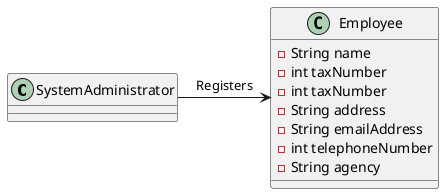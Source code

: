 @startuml

class SystemAdministrator {
}

class Employee {
    - String name
    - int taxNumber
    - int taxNumber
    - String address
    - String emailAddress
    - int telephoneNumber
    - String agency
}

SystemAdministrator -> Employee: Registers





















@enduml